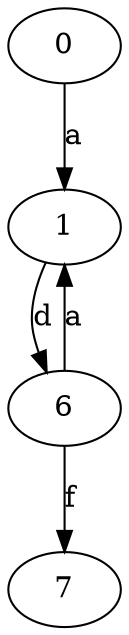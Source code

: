 strict digraph  {
0;
1;
6;
7;
0 -> 1  [label=a];
1 -> 6  [label=d];
6 -> 1  [label=a];
6 -> 7  [label=f];
}
